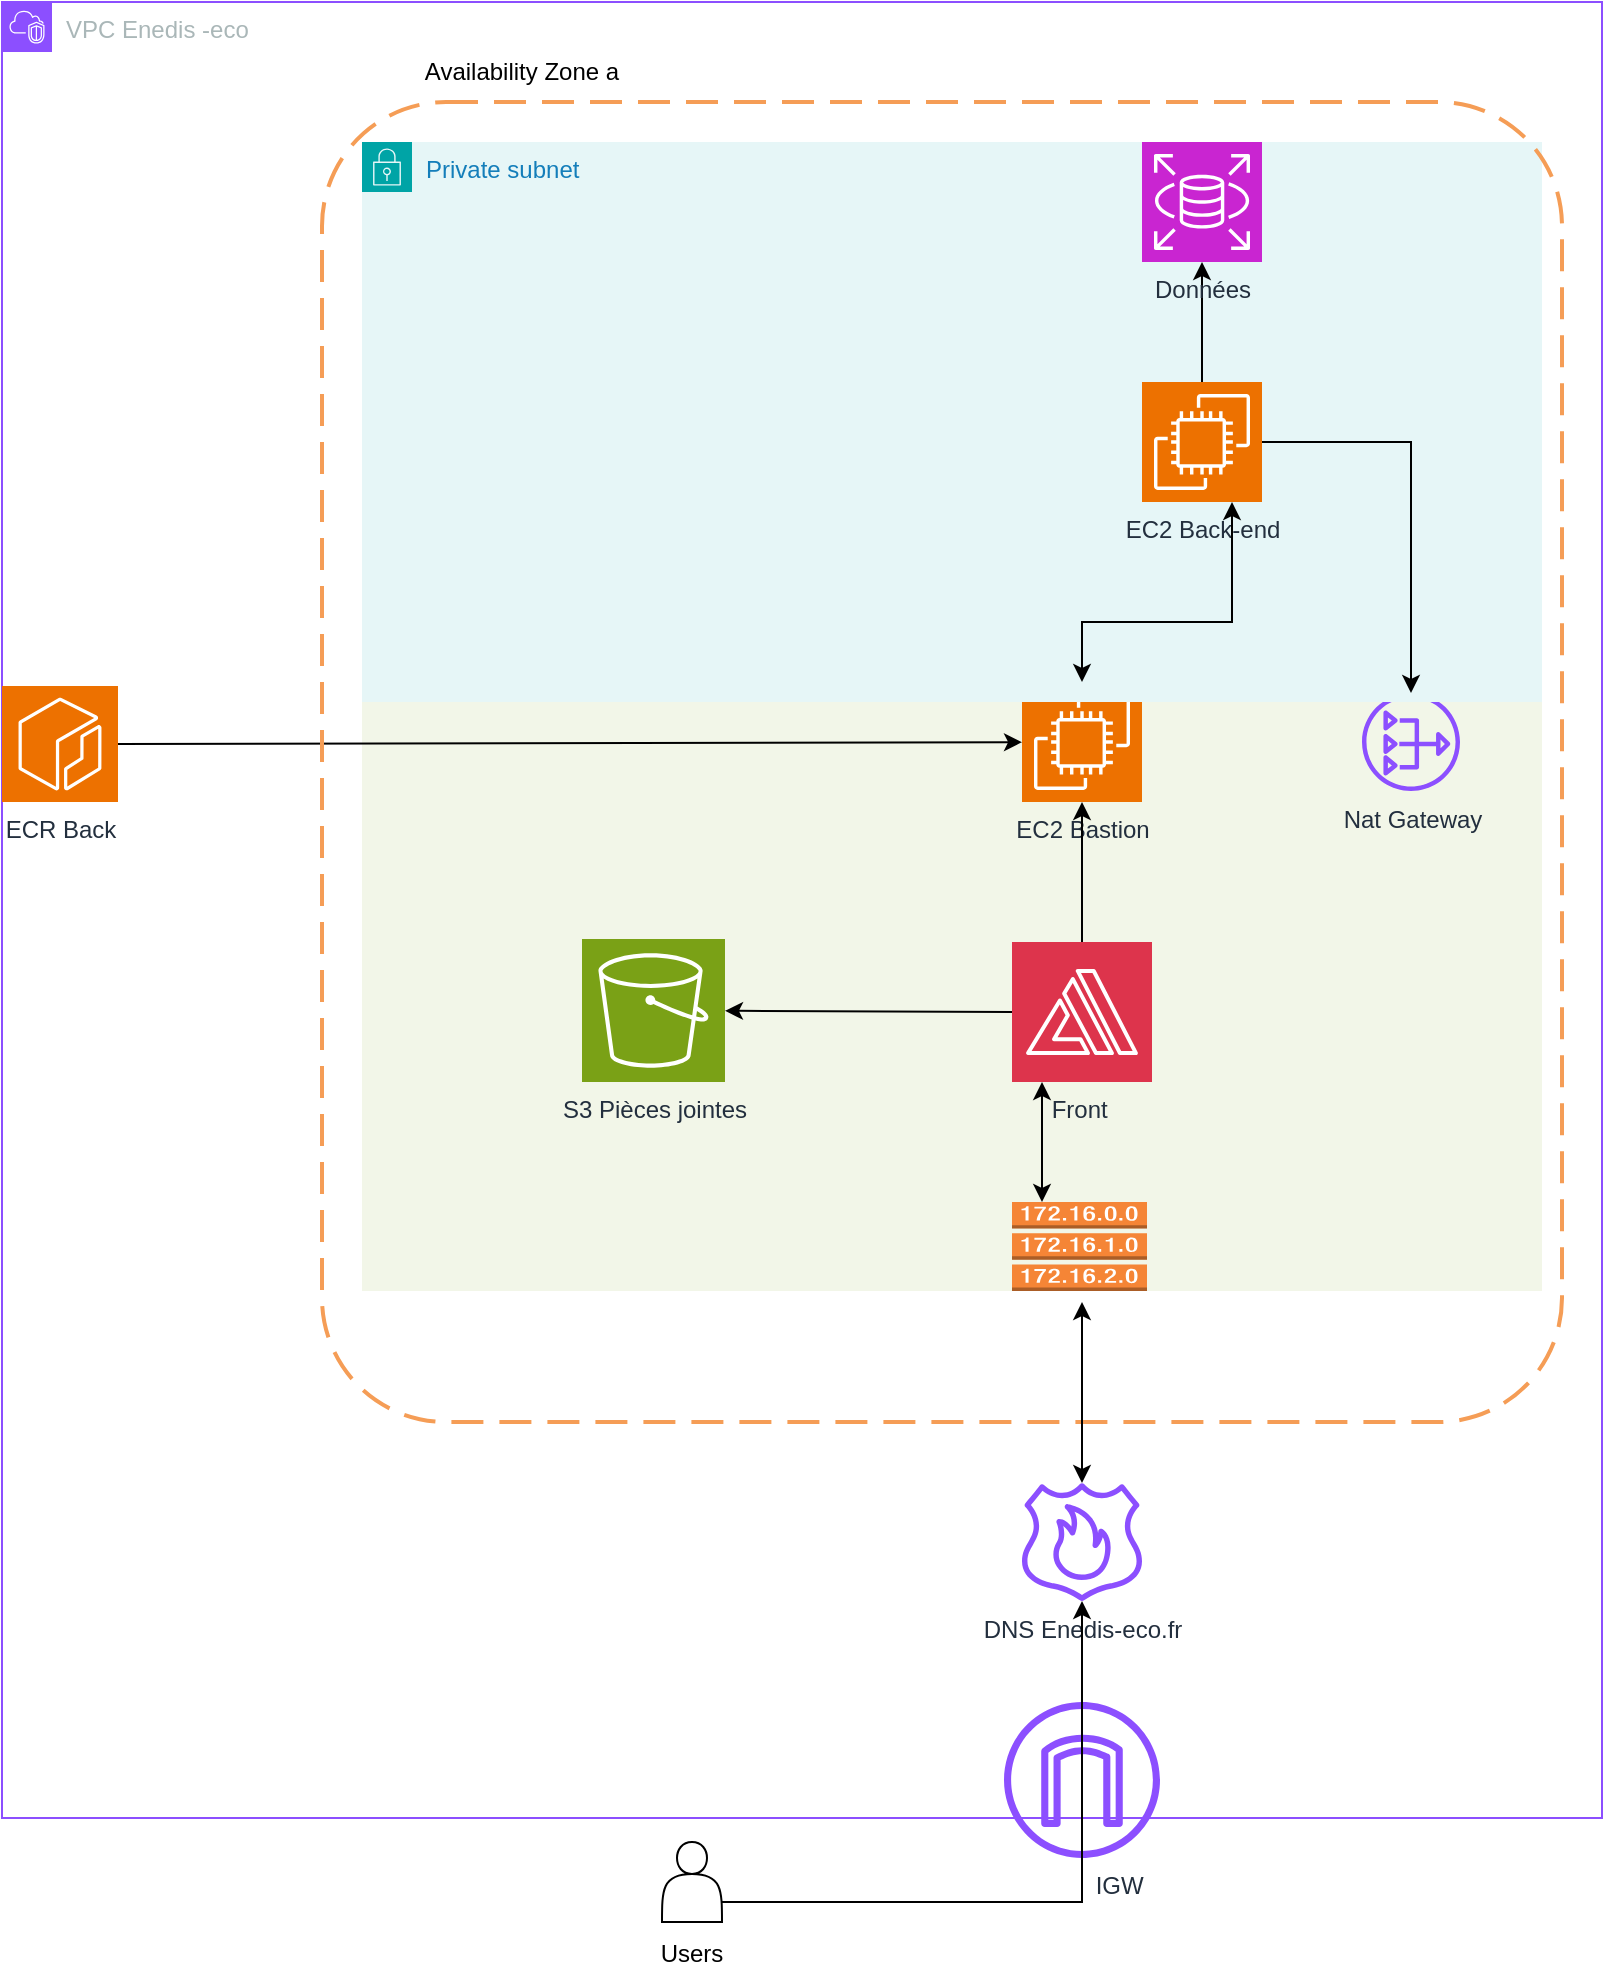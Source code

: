 <mxfile version="23.1.2" type="github">
  <diagram name="Page-1" id="UAjVmTnlj2uXrMLPeRVk">
    <mxGraphModel dx="932" dy="1299" grid="1" gridSize="10" guides="1" tooltips="1" connect="1" arrows="1" fold="1" page="1" pageScale="1" pageWidth="827" pageHeight="1169" math="0" shadow="0">
      <root>
        <mxCell id="0" />
        <mxCell id="1" parent="0" />
        <mxCell id="N-OTAbQb7IdHJ-ApCSyE-1" value="VPC Enedis -eco" style="points=[[0,0],[0.25,0],[0.5,0],[0.75,0],[1,0],[1,0.25],[1,0.5],[1,0.75],[1,1],[0.75,1],[0.5,1],[0.25,1],[0,1],[0,0.75],[0,0.5],[0,0.25]];outlineConnect=0;gradientColor=none;html=1;whiteSpace=wrap;fontSize=12;fontStyle=0;container=1;pointerEvents=0;collapsible=0;recursiveResize=0;shape=mxgraph.aws4.group;grIcon=mxgraph.aws4.group_vpc2;strokeColor=#8C4FFF;fillColor=none;verticalAlign=top;align=left;spacingLeft=30;fontColor=#AAB7B8;dashed=0;rotation=0;" parent="1" vertex="1">
          <mxGeometry x="20" y="170" width="800" height="908" as="geometry" />
        </mxCell>
        <mxCell id="N-OTAbQb7IdHJ-ApCSyE-2" value="Public subnet" style="points=[[0,0],[0.25,0],[0.5,0],[0.75,0],[1,0],[1,0.25],[1,0.5],[1,0.75],[1,1],[0.75,1],[0.5,1],[0.25,1],[0,1],[0,0.75],[0,0.5],[0,0.25]];outlineConnect=0;gradientColor=none;html=1;whiteSpace=wrap;fontSize=12;fontStyle=0;container=1;pointerEvents=0;collapsible=0;recursiveResize=0;shape=mxgraph.aws4.group;grIcon=mxgraph.aws4.group_security_group;grStroke=0;strokeColor=#7AA116;fillColor=#F2F6E8;verticalAlign=top;align=left;spacingLeft=30;fontColor=#248814;dashed=0;" parent="N-OTAbQb7IdHJ-ApCSyE-1" vertex="1">
          <mxGeometry x="180" y="310" width="590" height="334.5" as="geometry" />
        </mxCell>
        <mxCell id="N-OTAbQb7IdHJ-ApCSyE-4" value="EC2 Bastion" style="sketch=0;points=[[0,0,0],[0.25,0,0],[0.5,0,0],[0.75,0,0],[1,0,0],[0,1,0],[0.25,1,0],[0.5,1,0],[0.75,1,0],[1,1,0],[0,0.25,0],[0,0.5,0],[0,0.75,0],[1,0.25,0],[1,0.5,0],[1,0.75,0]];outlineConnect=0;fontColor=#232F3E;fillColor=#ED7100;strokeColor=#ffffff;dashed=0;verticalLabelPosition=bottom;verticalAlign=top;align=center;html=1;fontSize=12;fontStyle=0;aspect=fixed;shape=mxgraph.aws4.resourceIcon;resIcon=mxgraph.aws4.ec2;" parent="N-OTAbQb7IdHJ-ApCSyE-2" vertex="1">
          <mxGeometry x="330" y="30" width="60" height="60" as="geometry" />
        </mxCell>
        <mxCell id="N-OTAbQb7IdHJ-ApCSyE-12" value="S3 Pièces jointes" style="sketch=0;points=[[0,0,0],[0.25,0,0],[0.5,0,0],[0.75,0,0],[1,0,0],[0,1,0],[0.25,1,0],[0.5,1,0],[0.75,1,0],[1,1,0],[0,0.25,0],[0,0.5,0],[0,0.75,0],[1,0.25,0],[1,0.5,0],[1,0.75,0]];outlineConnect=0;fontColor=#232F3E;fillColor=#7AA116;strokeColor=#ffffff;dashed=0;verticalLabelPosition=bottom;verticalAlign=top;align=center;html=1;fontSize=12;fontStyle=0;aspect=fixed;shape=mxgraph.aws4.resourceIcon;resIcon=mxgraph.aws4.s3;" parent="N-OTAbQb7IdHJ-ApCSyE-2" vertex="1">
          <mxGeometry x="110" y="158.5" width="71.5" height="71.5" as="geometry" />
        </mxCell>
        <mxCell id="N-OTAbQb7IdHJ-ApCSyE-16" value="" style="edgeStyle=orthogonalEdgeStyle;rounded=0;orthogonalLoop=1;jettySize=auto;html=1;" parent="N-OTAbQb7IdHJ-ApCSyE-2" source="N-OTAbQb7IdHJ-ApCSyE-14" target="N-OTAbQb7IdHJ-ApCSyE-4" edge="1">
          <mxGeometry relative="1" as="geometry" />
        </mxCell>
        <mxCell id="N-OTAbQb7IdHJ-ApCSyE-14" value="Front&amp;nbsp;" style="sketch=0;points=[[0,0,0],[0.25,0,0],[0.5,0,0],[0.75,0,0],[1,0,0],[0,1,0],[0.25,1,0],[0.5,1,0],[0.75,1,0],[1,1,0],[0,0.25,0],[0,0.5,0],[0,0.75,0],[1,0.25,0],[1,0.5,0],[1,0.75,0]];outlineConnect=0;fontColor=#232F3E;fillColor=#DD344C;strokeColor=#ffffff;dashed=0;verticalLabelPosition=bottom;verticalAlign=top;align=center;html=1;fontSize=12;fontStyle=0;aspect=fixed;shape=mxgraph.aws4.resourceIcon;resIcon=mxgraph.aws4.amplify;" parent="N-OTAbQb7IdHJ-ApCSyE-2" vertex="1">
          <mxGeometry x="325" y="160" width="70" height="70" as="geometry" />
        </mxCell>
        <mxCell id="N-OTAbQb7IdHJ-ApCSyE-17" value="" style="endArrow=classic;html=1;rounded=0;exitX=0;exitY=0.5;exitDx=0;exitDy=0;exitPerimeter=0;" parent="N-OTAbQb7IdHJ-ApCSyE-2" source="N-OTAbQb7IdHJ-ApCSyE-14" target="N-OTAbQb7IdHJ-ApCSyE-12" edge="1">
          <mxGeometry width="50" height="50" relative="1" as="geometry">
            <mxPoint x="240" y="190" as="sourcePoint" />
            <mxPoint x="290" y="140" as="targetPoint" />
          </mxGeometry>
        </mxCell>
        <mxCell id="N-OTAbQb7IdHJ-ApCSyE-26" value="Nat Gateway&lt;br&gt;" style="sketch=0;outlineConnect=0;fontColor=#232F3E;gradientColor=none;fillColor=#8C4FFF;strokeColor=none;dashed=0;verticalLabelPosition=bottom;verticalAlign=top;align=center;html=1;fontSize=12;fontStyle=0;aspect=fixed;pointerEvents=1;shape=mxgraph.aws4.nat_gateway;" parent="N-OTAbQb7IdHJ-ApCSyE-2" vertex="1">
          <mxGeometry x="500" y="35.5" width="49" height="49" as="geometry" />
        </mxCell>
        <mxCell id="543uE-yi0nf0eoulFrGD-1" value="" style="outlineConnect=0;dashed=0;verticalLabelPosition=bottom;verticalAlign=top;align=center;html=1;shape=mxgraph.aws3.route_table;fillColor=#F58536;gradientColor=none;" vertex="1" parent="N-OTAbQb7IdHJ-ApCSyE-2">
          <mxGeometry x="325" y="290" width="67.5" height="44.5" as="geometry" />
        </mxCell>
        <mxCell id="N-OTAbQb7IdHJ-ApCSyE-7" value="ECR Back" style="sketch=0;points=[[0,0,0],[0.25,0,0],[0.5,0,0],[0.75,0,0],[1,0,0],[0,1,0],[0.25,1,0],[0.5,1,0],[0.75,1,0],[1,1,0],[0,0.25,0],[0,0.5,0],[0,0.75,0],[1,0.25,0],[1,0.5,0],[1,0.75,0]];outlineConnect=0;fontColor=#232F3E;fillColor=#ED7100;strokeColor=#ffffff;dashed=0;verticalLabelPosition=bottom;verticalAlign=top;align=center;html=1;fontSize=12;fontStyle=0;aspect=fixed;shape=mxgraph.aws4.resourceIcon;resIcon=mxgraph.aws4.ecr;" parent="N-OTAbQb7IdHJ-ApCSyE-1" vertex="1">
          <mxGeometry y="342" width="58" height="58" as="geometry" />
        </mxCell>
        <mxCell id="N-OTAbQb7IdHJ-ApCSyE-10" value="" style="endArrow=classic;html=1;rounded=0;exitX=1;exitY=0.5;exitDx=0;exitDy=0;exitPerimeter=0;" parent="N-OTAbQb7IdHJ-ApCSyE-1" source="N-OTAbQb7IdHJ-ApCSyE-7" target="N-OTAbQb7IdHJ-ApCSyE-4" edge="1">
          <mxGeometry width="50" height="50" relative="1" as="geometry">
            <mxPoint x="200" y="425" as="sourcePoint" />
            <mxPoint x="250" y="375" as="targetPoint" />
          </mxGeometry>
        </mxCell>
        <mxCell id="N-OTAbQb7IdHJ-ApCSyE-19" value="DNS Enedis-eco.fr" style="sketch=0;outlineConnect=0;fontColor=#232F3E;gradientColor=none;fillColor=#8C4FFF;strokeColor=none;dashed=0;verticalLabelPosition=bottom;verticalAlign=top;align=center;html=1;fontSize=12;fontStyle=0;aspect=fixed;pointerEvents=1;shape=mxgraph.aws4.route_53_resolver_dns_firewall;" parent="N-OTAbQb7IdHJ-ApCSyE-1" vertex="1">
          <mxGeometry x="510" y="740" width="60" height="60" as="geometry" />
        </mxCell>
        <mxCell id="N-OTAbQb7IdHJ-ApCSyE-11" value="&amp;nbsp; &amp;nbsp; &amp;nbsp; &amp;nbsp; &amp;nbsp; &amp;nbsp;IGW&lt;br&gt;&amp;nbsp;" style="sketch=0;outlineConnect=0;fontColor=#232F3E;gradientColor=none;fillColor=#8C4FFF;strokeColor=none;dashed=0;verticalLabelPosition=bottom;verticalAlign=top;align=center;html=1;fontSize=12;fontStyle=0;aspect=fixed;pointerEvents=1;shape=mxgraph.aws4.internet_gateway;" parent="N-OTAbQb7IdHJ-ApCSyE-1" vertex="1">
          <mxGeometry x="501" y="850" width="78" height="78" as="geometry" />
        </mxCell>
        <mxCell id="543uE-yi0nf0eoulFrGD-7" value="Availability Zone a" style="text;html=1;strokeColor=none;fillColor=none;align=center;verticalAlign=middle;whiteSpace=wrap;rounded=0;" vertex="1" parent="N-OTAbQb7IdHJ-ApCSyE-1">
          <mxGeometry x="200" y="20" width="120" height="30" as="geometry" />
        </mxCell>
        <mxCell id="N-OTAbQb7IdHJ-ApCSyE-3" value="Private subnet" style="points=[[0,0],[0.25,0],[0.5,0],[0.75,0],[1,0],[1,0.25],[1,0.5],[1,0.75],[1,1],[0.75,1],[0.5,1],[0.25,1],[0,1],[0,0.75],[0,0.5],[0,0.25]];outlineConnect=0;gradientColor=none;html=1;whiteSpace=wrap;fontSize=12;fontStyle=0;container=1;pointerEvents=0;collapsible=0;recursiveResize=0;shape=mxgraph.aws4.group;grIcon=mxgraph.aws4.group_security_group;grStroke=0;strokeColor=#00A4A6;fillColor=#E6F6F7;verticalAlign=top;align=left;spacingLeft=30;fontColor=#147EBA;dashed=0;" parent="1" vertex="1">
          <mxGeometry x="200" y="240" width="590" height="280" as="geometry" />
        </mxCell>
        <mxCell id="N-OTAbQb7IdHJ-ApCSyE-18" value="" style="edgeStyle=orthogonalEdgeStyle;rounded=0;orthogonalLoop=1;jettySize=auto;html=1;" parent="N-OTAbQb7IdHJ-ApCSyE-3" source="N-OTAbQb7IdHJ-ApCSyE-5" target="N-OTAbQb7IdHJ-ApCSyE-13" edge="1">
          <mxGeometry relative="1" as="geometry" />
        </mxCell>
        <mxCell id="N-OTAbQb7IdHJ-ApCSyE-5" value="EC2 Back-end" style="sketch=0;points=[[0,0,0],[0.25,0,0],[0.5,0,0],[0.75,0,0],[1,0,0],[0,1,0],[0.25,1,0],[0.5,1,0],[0.75,1,0],[1,1,0],[0,0.25,0],[0,0.5,0],[0,0.75,0],[1,0.25,0],[1,0.5,0],[1,0.75,0]];outlineConnect=0;fontColor=#232F3E;fillColor=#ED7100;strokeColor=#ffffff;dashed=0;verticalLabelPosition=bottom;verticalAlign=top;align=center;html=1;fontSize=12;fontStyle=0;aspect=fixed;shape=mxgraph.aws4.resourceIcon;resIcon=mxgraph.aws4.ec2;" parent="N-OTAbQb7IdHJ-ApCSyE-3" vertex="1">
          <mxGeometry x="390" y="120" width="60" height="60" as="geometry" />
        </mxCell>
        <mxCell id="N-OTAbQb7IdHJ-ApCSyE-13" value="Données" style="sketch=0;points=[[0,0,0],[0.25,0,0],[0.5,0,0],[0.75,0,0],[1,0,0],[0,1,0],[0.25,1,0],[0.5,1,0],[0.75,1,0],[1,1,0],[0,0.25,0],[0,0.5,0],[0,0.75,0],[1,0.25,0],[1,0.5,0],[1,0.75,0]];outlineConnect=0;fontColor=#232F3E;fillColor=#C925D1;strokeColor=#ffffff;dashed=0;verticalLabelPosition=bottom;verticalAlign=top;align=center;html=1;fontSize=12;fontStyle=0;aspect=fixed;shape=mxgraph.aws4.resourceIcon;resIcon=mxgraph.aws4.rds;" parent="N-OTAbQb7IdHJ-ApCSyE-3" vertex="1">
          <mxGeometry x="390" width="60" height="60" as="geometry" />
        </mxCell>
        <mxCell id="N-OTAbQb7IdHJ-ApCSyE-8" value="" style="endArrow=classic;startArrow=classic;html=1;rounded=0;exitX=0.5;exitY=0;exitDx=0;exitDy=0;exitPerimeter=0;entryX=0.75;entryY=1;entryDx=0;entryDy=0;entryPerimeter=0;" parent="1" source="N-OTAbQb7IdHJ-ApCSyE-4" target="N-OTAbQb7IdHJ-ApCSyE-5" edge="1">
          <mxGeometry width="50" height="50" relative="1" as="geometry">
            <mxPoint x="720" y="510" as="sourcePoint" />
            <mxPoint x="770" y="460" as="targetPoint" />
            <Array as="points">
              <mxPoint x="560" y="480" />
              <mxPoint x="635" y="480" />
            </Array>
          </mxGeometry>
        </mxCell>
        <mxCell id="N-OTAbQb7IdHJ-ApCSyE-25" value="" style="edgeStyle=orthogonalEdgeStyle;rounded=0;orthogonalLoop=1;jettySize=auto;html=1;" parent="1" source="N-OTAbQb7IdHJ-ApCSyE-23" target="N-OTAbQb7IdHJ-ApCSyE-19" edge="1">
          <mxGeometry relative="1" as="geometry">
            <mxPoint x="460" y="1090" as="targetPoint" />
            <Array as="points">
              <mxPoint x="560" y="1120" />
            </Array>
          </mxGeometry>
        </mxCell>
        <mxCell id="N-OTAbQb7IdHJ-ApCSyE-23" value="&lt;br&gt;&lt;br&gt;&lt;br&gt;&lt;br&gt;&lt;br&gt;Users" style="shape=actor;whiteSpace=wrap;html=1;" parent="1" vertex="1">
          <mxGeometry x="350" y="1090" width="30" height="40" as="geometry" />
        </mxCell>
        <mxCell id="N-OTAbQb7IdHJ-ApCSyE-27" style="edgeStyle=orthogonalEdgeStyle;rounded=0;orthogonalLoop=1;jettySize=auto;html=1;exitX=1;exitY=0.5;exitDx=0;exitDy=0;exitPerimeter=0;" parent="1" source="N-OTAbQb7IdHJ-ApCSyE-5" target="N-OTAbQb7IdHJ-ApCSyE-26" edge="1">
          <mxGeometry relative="1" as="geometry" />
        </mxCell>
        <mxCell id="543uE-yi0nf0eoulFrGD-2" value="" style="rounded=1;arcSize=10;dashed=1;strokeColor=#F59D56;fillColor=none;gradientColor=none;dashPattern=8 4;strokeWidth=2;" vertex="1" parent="1">
          <mxGeometry x="180" y="220" width="620" height="660" as="geometry" />
        </mxCell>
        <mxCell id="543uE-yi0nf0eoulFrGD-5" value="" style="endArrow=classic;startArrow=classic;html=1;rounded=0;" edge="1" parent="1" source="N-OTAbQb7IdHJ-ApCSyE-19">
          <mxGeometry width="50" height="50" relative="1" as="geometry">
            <mxPoint x="510" y="870" as="sourcePoint" />
            <mxPoint x="560" y="820" as="targetPoint" />
          </mxGeometry>
        </mxCell>
        <mxCell id="543uE-yi0nf0eoulFrGD-6" value="" style="endArrow=classic;startArrow=classic;html=1;rounded=0;" edge="1" parent="1">
          <mxGeometry width="50" height="50" relative="1" as="geometry">
            <mxPoint x="540" y="770" as="sourcePoint" />
            <mxPoint x="540" y="710" as="targetPoint" />
          </mxGeometry>
        </mxCell>
      </root>
    </mxGraphModel>
  </diagram>
</mxfile>

